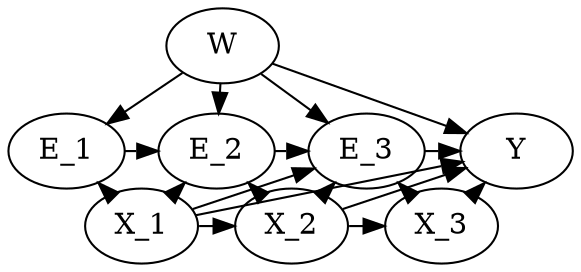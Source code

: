 digraph G {
	graph[
	layout="neato",
	nodesep=2,
	rankdir="LR"]

	node[shape="ellipse"]

	E_1[pos="0,0!"]
	E_2[pos="1,0!"]
	E_3[pos="2,0!"]

	X_1[pos="0.5,-0.5!"]
	X_2[pos="1.5,-0.5!"]
	X_3[pos="2.5,-0.5!"]

	Y[pos="3,0!"]

	W -> {E_1 E_2 E_3 Y}
	X_1 -> {X_2 E_1 E_2 E_3 Y}
	X_2 -> {X_3 E_2 E_3 Y}
	X_3 -> {E_3 Y}
	E_1 -> E_2 -> E_3 -> Y

			 }
